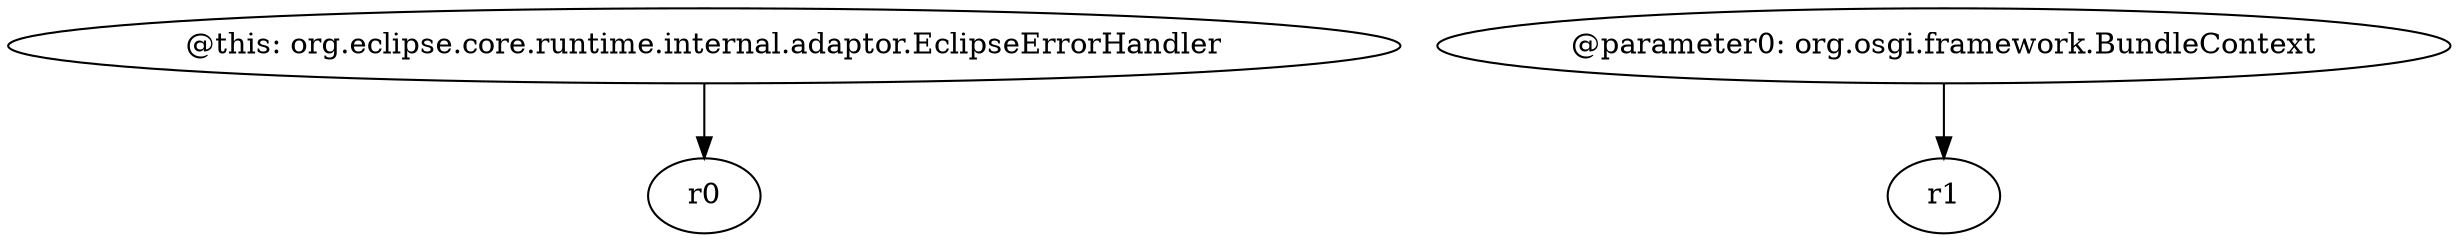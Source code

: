 digraph g {
0[label="@this: org.eclipse.core.runtime.internal.adaptor.EclipseErrorHandler"]
1[label="r0"]
0->1[label=""]
2[label="@parameter0: org.osgi.framework.BundleContext"]
3[label="r1"]
2->3[label=""]
}